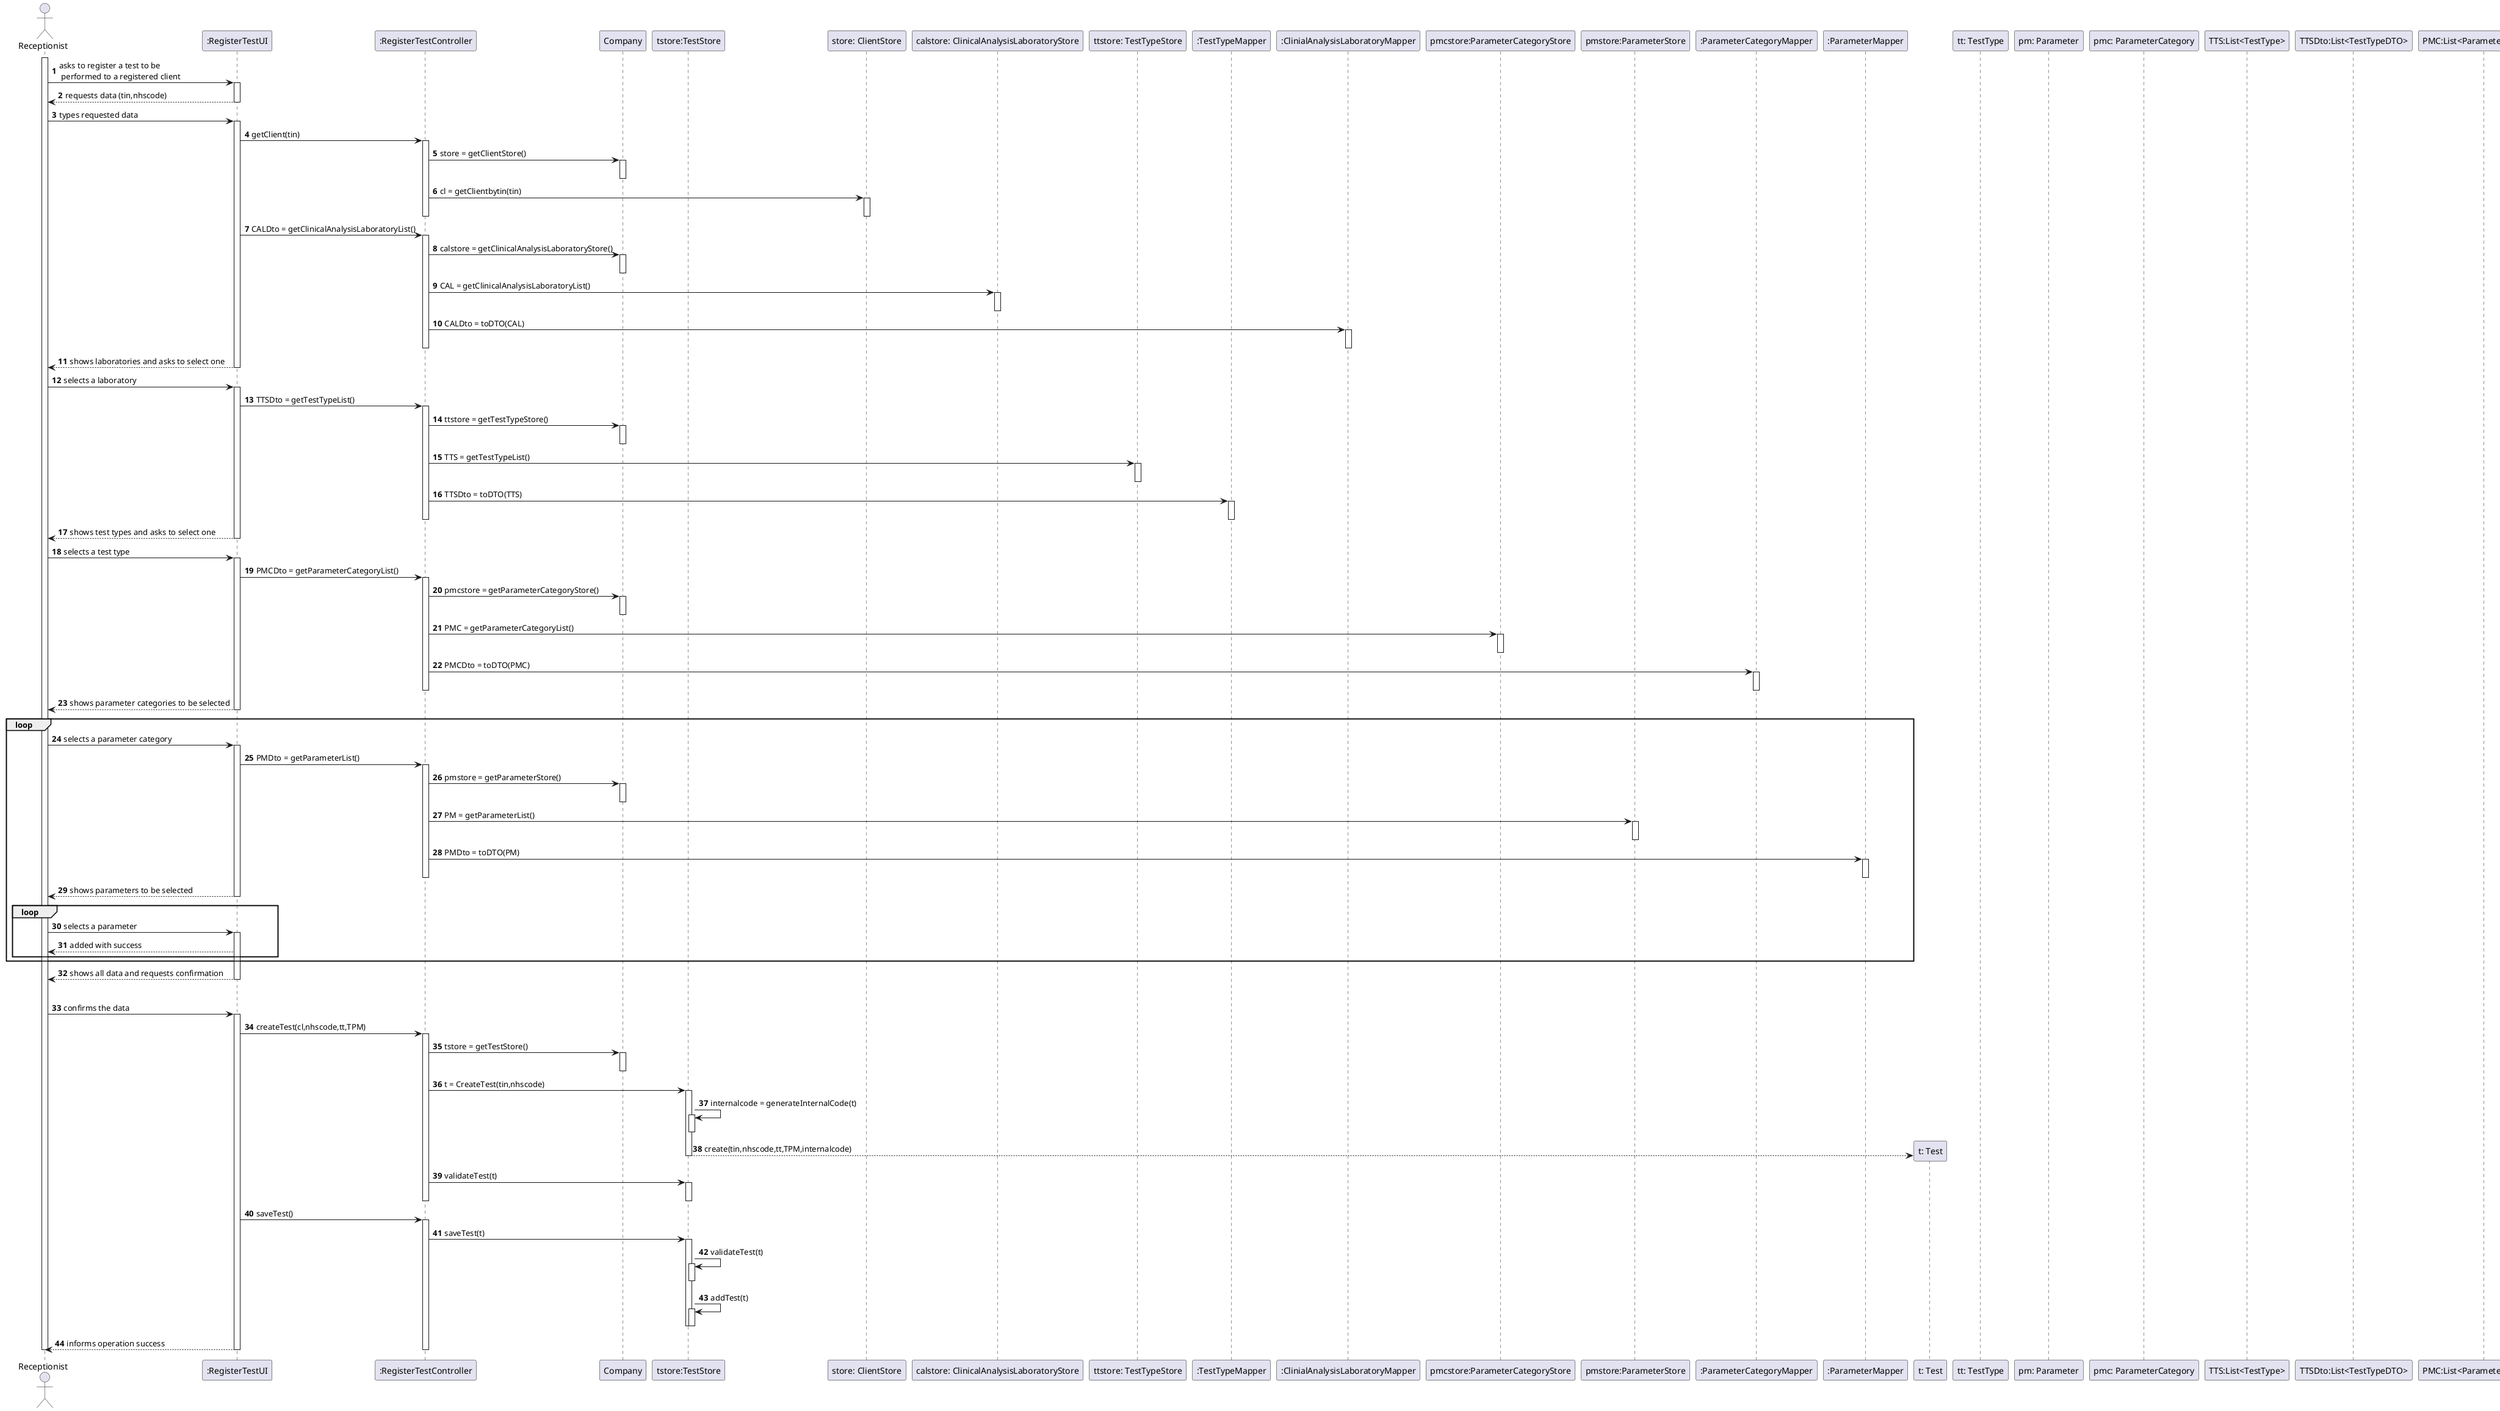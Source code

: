 @startuml
autonumber
'hide footbox
actor "Receptionist" as REP

participant ":RegisterTestUI" as UI
participant ":RegisterTestController" as CTRL
participant "Company" as COMP
participant "tstore:TestStore" as TS
participant "store: ClientStore" as CS
participant "calstore: ClinicalAnalysisLaboratoryStore" as CALS
participant "ttstore: TestTypeStore" as TTS
participant ":TestTypeMapper" as MapperTT
participant ":ClinialAnalysisLaboratoryMapper" as MapperCAL
participant "pmcstore:ParameterCategoryStore" as PMCS
participant "pmstore:ParameterStore" as PMS
participant ":ParameterCategoryMapper" as MapperPMC
participant ":ParameterMapper" as MapperPM
participant "t: Test" as T
participant "tt: TestType"
participant "pm: Parameter"
participant "pmc: ParameterCategory"
participant "TTS:List<TestType>"
participant "TTSDto:List<TestTypeDTO>"
participant "PMC:List<ParameterCategory>"
participant "PMCDto:List<ParameterCategoryDTO>"
participant "CAL:List<ClinialAnalysisLaboratory>"
participant "CALDto:List<ClinialAnalysisLaboratoryDTO>"
participant "PM:List<Parameter>"
participant "TPM:List<TestParameter>"
participant "PMDto:List<ParameterDTO>"

activate REP
REP -> UI : asks to register a test to be \n performed to a registered client
activate UI
UI --> REP : requests data (tin,nhscode)
deactivate UI

REP -> UI : types requested data
activate UI

UI -> CTRL : getClient(tin)
activate CTRL

CTRL -> COMP : store = getClientStore()
activate COMP
deactivate COMP

CTRL -> CS : cl = getClientbytin(tin)
activate CS
deactivate CS
deactivate CTRL

UI -> CTRL : CALDto = getClinicalAnalysisLaboratoryList()

activate CTRL

CTRL -> COMP : calstore = getClinicalAnalysisLaboratoryStore()
activate COMP
deactivate COMP

CTRL -> CALS : CAL = getClinicalAnalysisLaboratoryList()
activate CALS
deactivate CALS
CTRL -> MapperCAL : CALDto = toDTO(CAL)
activate MapperCAL
deactivate MapperCAL
deactivate CTRL

UI --> REP : shows laboratories and asks to select one
deactivate UI

REP -> UI : selects a laboratory
activate UI

UI -> CTRL : TTSDto = getTestTypeList()

activate CTRL

CTRL -> COMP : ttstore = getTestTypeStore()
activate COMP
deactivate COMP

CTRL -> TTS : TTS = getTestTypeList()
activate TTS
deactivate TTS
CTRL -> MapperTT : TTSDto = toDTO(TTS)
activate MapperTT
deactivate MapperTT
deactivate CTRL


UI --> REP : shows test types and asks to select one
deactivate UI

REP -> UI : selects a test type
activate UI


UI -> CTRL : PMCDto = getParameterCategoryList()

activate CTRL

CTRL -> COMP : pmcstore = getParameterCategoryStore()
activate COMP
deactivate COMP

CTRL -> PMCS : PMC = getParameterCategoryList()
activate PMCS
deactivate PMCS
CTRL -> MapperPMC : PMCDto = toDTO(PMC)
activate MapperPMC
deactivate MapperPMC
deactivate CTRL

UI --> REP : shows parameter categories to be selected
deactivate UI
loop
REP -> UI : selects a parameter category
activate UI

UI -> CTRL : PMDto = getParameterList()

activate CTRL

CTRL -> COMP : pmstore = getParameterStore()
activate COMP
deactivate COMP

CTRL -> PMS : PM = getParameterList()
activate PMS
deactivate PMS
CTRL -> MapperPM : PMDto = toDTO(PM)
activate MapperPM
deactivate MapperPM
deactivate CTRL

UI --> REP : shows parameters to be selected
deactivate UI

loop
REP -> UI : selects a parameter
activate UI



UI --> REP : added with success
end
end
UI --> REP : shows all data and requests confirmation
deactivate UI

|||

deactivate TS
deactivate COMP
deactivate CTRL
deactivate UI

REP -> UI : confirms the data
activate UI

UI -> CTRL : createTest(cl,nhscode,tt,TPM)
activate CTRL
CTRL -> COMP : tstore = getTestStore()
activate COMP
deactivate COMP
CTRL -> TS : t = CreateTest(tin,nhscode)

activate TS
TS -> TS: internalcode = generateInternalCode(t)
activate TS
deactivate TS
TS --> T**: create(tin,nhscode,tt,TPM,internalcode)
deactivate TS

CTRL -> TS : validateTest(t)
activate TS
deactivate TS
deactivate CTRL

UI -> CTRL : saveTest()
activate CTRL

CTRL -> TS : saveTest(t)
activate TS

TS -> TS: validateTest(t)
activate TS
deactivate TS
TS -> TS: addTest(t)
activate TS
deactivate TS
deactivate TS

UI --> REP : informs operation success
deactivate TS
deactivate CTRL
deactivate UI

deactivate REP

@enduml